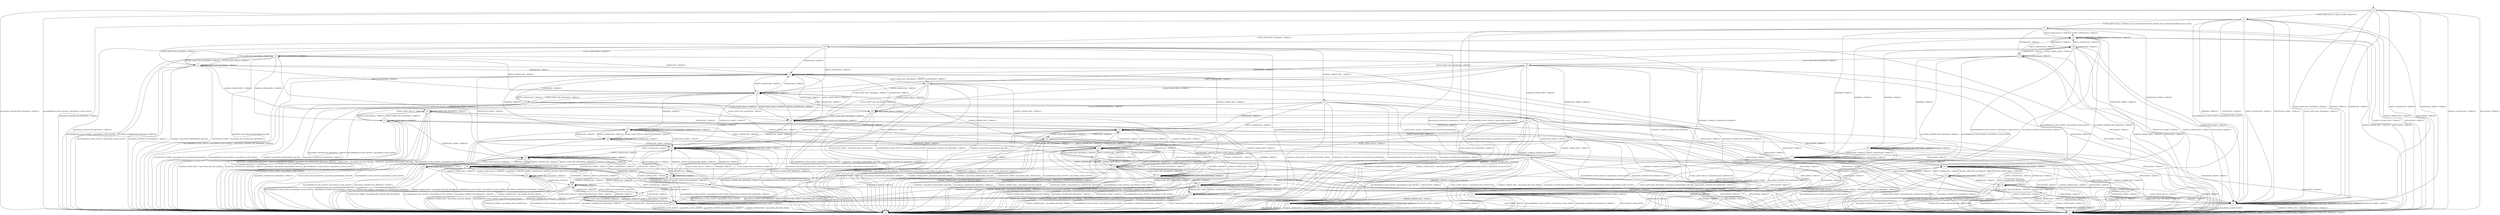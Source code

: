 digraph h4 {
s0 [label="s0"];
s1 [label="s1"];
s2 [label="s2"];
s3 [label="s3"];
s4 [label="s4"];
s5 [label="s5"];
s6 [label="s6"];
s7 [label="s7"];
s31 [label="s31"];
s32 [label="s32"];
s33 [label="s33"];
s8 [label="s8"];
s9 [label="s9"];
s10 [label="s10"];
s11 [label="s11"];
s12 [label="s12"];
s24 [label="s24"];
s38 [label="s38"];
s39 [label="s39"];
s40 [label="s40"];
s41 [label="s41"];
s42 [label="s42"];
s13 [label="s13"];
s14 [label="s14"];
s15 [label="s15"];
s16 [label="s16"];
s17 [label="s17"];
s18 [label="s18"];
s25 [label="s25"];
s26 [label="s26"];
s27 [label="s27"];
s34 [label="s34"];
s35 [label="s35"];
s47 [label="s47"];
s48 [label="s48"];
s49 [label="s49"];
s19 [label="s19"];
s20 [label="s20"];
s21 [label="s21"];
s22 [label="s22"];
s28 [label="s28"];
s29 [label="s29"];
s36 [label="s36"];
s37 [label="s37"];
s43 [label="s43"];
s44 [label="s44"];
s52 [label="s52"];
s23 [label="s23"];
s30 [label="s30"];
s45 [label="s45"];
s46 [label="s46"];
s50 [label="s50"];
s51 [label="s51"];
s0 -> s1 [label="ECDH_CLIENT_HELLO / HELLO_VERIFY_REQUEST+"];
s0 -> s2 [label="ECDH_CLIENT_KEY_EXCHANGE / TIMEOUT"];
s0 -> s3 [label="CHANGE_CIPHER_SPEC / TIMEOUT"];
s0 -> s2 [label="FINISHED / TIMEOUT"];
s0 -> s3 [label="APPLICATION / TIMEOUT"];
s0 -> s2 [label="CERTIFICATE / TIMEOUT"];
s0 -> s2 [label="EMPTY_CERTIFICATE / TIMEOUT"];
s0 -> s2 [label="CERTIFICATE_VERIFY / TIMEOUT"];
s0 -> s4 [label="Alert(WARNING,CLOSE_NOTIFY) / Alert(FATAL,CLOSE_NOTIFY)"];
s0 -> s4 [label="Alert(FATAL,UNEXPECTED_MESSAGE) / TIMEOUT"];
s1 -> s5 [label="ECDH_CLIENT_HELLO / SERVER_HELLO,CERTIFICATE,ECDHE_SERVER_KEY_EXCHANGE,SERVER_HELLO_DONE"];
s1 -> s2 [label="ECDH_CLIENT_KEY_EXCHANGE / TIMEOUT"];
s1 -> s3 [label="CHANGE_CIPHER_SPEC / TIMEOUT"];
s1 -> s2 [label="FINISHED / TIMEOUT"];
s1 -> s3 [label="APPLICATION / TIMEOUT"];
s1 -> s2 [label="CERTIFICATE / TIMEOUT"];
s1 -> s2 [label="EMPTY_CERTIFICATE / TIMEOUT"];
s1 -> s2 [label="CERTIFICATE_VERIFY / TIMEOUT"];
s1 -> s4 [label="Alert(WARNING,CLOSE_NOTIFY) / Alert(FATAL,CLOSE_NOTIFY)"];
s1 -> s4 [label="Alert(FATAL,UNEXPECTED_MESSAGE) / TIMEOUT"];
s2 -> s2 [label="ECDH_CLIENT_HELLO / TIMEOUT"];
s2 -> s2 [label="ECDH_CLIENT_KEY_EXCHANGE / TIMEOUT"];
s2 -> s3 [label="CHANGE_CIPHER_SPEC / TIMEOUT"];
s2 -> s2 [label="FINISHED / TIMEOUT"];
s2 -> s3 [label="APPLICATION / TIMEOUT"];
s2 -> s2 [label="CERTIFICATE / TIMEOUT"];
s2 -> s2 [label="EMPTY_CERTIFICATE / TIMEOUT"];
s2 -> s2 [label="CERTIFICATE_VERIFY / TIMEOUT"];
s2 -> s4 [label="Alert(WARNING,CLOSE_NOTIFY) / Alert(FATAL,CLOSE_NOTIFY)"];
s2 -> s4 [label="Alert(FATAL,UNEXPECTED_MESSAGE) / TIMEOUT"];
s3 -> s3 [label="ECDH_CLIENT_HELLO / TIMEOUT"];
s3 -> s3 [label="ECDH_CLIENT_KEY_EXCHANGE / TIMEOUT"];
s3 -> s3 [label="CHANGE_CIPHER_SPEC / TIMEOUT"];
s3 -> s3 [label="FINISHED / TIMEOUT"];
s3 -> s3 [label="APPLICATION / TIMEOUT"];
s3 -> s3 [label="CERTIFICATE / TIMEOUT"];
s3 -> s3 [label="EMPTY_CERTIFICATE / TIMEOUT"];
s3 -> s3 [label="CERTIFICATE_VERIFY / TIMEOUT"];
s3 -> s3 [label="Alert(WARNING,CLOSE_NOTIFY) / TIMEOUT"];
s3 -> s3 [label="Alert(FATAL,UNEXPECTED_MESSAGE) / TIMEOUT"];
s4 -> s4 [label="ECDH_CLIENT_HELLO / SOCKET_CLOSED"];
s4 -> s4 [label="ECDH_CLIENT_KEY_EXCHANGE / SOCKET_CLOSED"];
s4 -> s4 [label="CHANGE_CIPHER_SPEC / SOCKET_CLOSED"];
s4 -> s4 [label="FINISHED / SOCKET_CLOSED"];
s4 -> s4 [label="APPLICATION / SOCKET_CLOSED"];
s4 -> s4 [label="CERTIFICATE / SOCKET_CLOSED"];
s4 -> s4 [label="EMPTY_CERTIFICATE / SOCKET_CLOSED"];
s4 -> s4 [label="CERTIFICATE_VERIFY / SOCKET_CLOSED"];
s4 -> s4 [label="Alert(WARNING,CLOSE_NOTIFY) / SOCKET_CLOSED"];
s4 -> s4 [label="Alert(FATAL,UNEXPECTED_MESSAGE) / SOCKET_CLOSED"];
s5 -> s31 [label="ECDH_CLIENT_HELLO / TIMEOUT"];
s5 -> s6 [label="ECDH_CLIENT_KEY_EXCHANGE / TIMEOUT"];
s5 -> s3 [label="CHANGE_CIPHER_SPEC / TIMEOUT"];
s5 -> s7 [label="FINISHED / TIMEOUT"];
s5 -> s3 [label="APPLICATION / TIMEOUT"];
s5 -> s32 [label="CERTIFICATE / TIMEOUT"];
s5 -> s31 [label="EMPTY_CERTIFICATE / TIMEOUT"];
s5 -> s33 [label="CERTIFICATE_VERIFY / TIMEOUT"];
s5 -> s4 [label="Alert(WARNING,CLOSE_NOTIFY) / Alert(FATAL,CLOSE_NOTIFY)"];
s5 -> s4 [label="Alert(FATAL,UNEXPECTED_MESSAGE) / TIMEOUT"];
s6 -> s8 [label="ECDH_CLIENT_HELLO / TIMEOUT"];
s6 -> s9 [label="ECDH_CLIENT_KEY_EXCHANGE / TIMEOUT"];
s6 -> s10 [label="CHANGE_CIPHER_SPEC / TIMEOUT"];
s6 -> s11 [label="FINISHED / CHANGE_CIPHER_SPEC,FINISHED"];
s6 -> s3 [label="APPLICATION / TIMEOUT"];
s6 -> s12 [label="CERTIFICATE / TIMEOUT"];
s6 -> s24 [label="EMPTY_CERTIFICATE / TIMEOUT"];
s6 -> s4 [label="CERTIFICATE_VERIFY / Alert(FATAL,NO_CERTIFICATE_RESERVED)"];
s6 -> s4 [label="Alert(WARNING,CLOSE_NOTIFY) / Alert(FATAL,CLOSE_NOTIFY)"];
s6 -> s4 [label="Alert(FATAL,UNEXPECTED_MESSAGE) / TIMEOUT"];
s7 -> s7 [label="ECDH_CLIENT_HELLO / TIMEOUT"];
s7 -> s4 [label="ECDH_CLIENT_KEY_EXCHANGE / Alert(FATAL,HANDSHAKE_FAILURE)"];
s7 -> s3 [label="CHANGE_CIPHER_SPEC / TIMEOUT"];
s7 -> s7 [label="FINISHED / TIMEOUT"];
s7 -> s3 [label="APPLICATION / TIMEOUT"];
s7 -> s7 [label="CERTIFICATE / TIMEOUT"];
s7 -> s7 [label="EMPTY_CERTIFICATE / TIMEOUT"];
s7 -> s33 [label="CERTIFICATE_VERIFY / TIMEOUT"];
s7 -> s4 [label="Alert(WARNING,CLOSE_NOTIFY) / Alert(FATAL,CLOSE_NOTIFY)"];
s7 -> s4 [label="Alert(FATAL,UNEXPECTED_MESSAGE) / TIMEOUT"];
s31 -> s31 [label="ECDH_CLIENT_HELLO / TIMEOUT"];
s31 -> s9 [label="ECDH_CLIENT_KEY_EXCHANGE / TIMEOUT"];
s31 -> s3 [label="CHANGE_CIPHER_SPEC / TIMEOUT"];
s31 -> s7 [label="FINISHED / TIMEOUT"];
s31 -> s3 [label="APPLICATION / TIMEOUT"];
s31 -> s38 [label="CERTIFICATE / TIMEOUT"];
s31 -> s31 [label="EMPTY_CERTIFICATE / TIMEOUT"];
s31 -> s33 [label="CERTIFICATE_VERIFY / TIMEOUT"];
s31 -> s4 [label="Alert(WARNING,CLOSE_NOTIFY) / Alert(FATAL,CLOSE_NOTIFY)"];
s31 -> s4 [label="Alert(FATAL,UNEXPECTED_MESSAGE) / TIMEOUT"];
s32 -> s32 [label="ECDH_CLIENT_HELLO / TIMEOUT"];
s32 -> s39 [label="ECDH_CLIENT_KEY_EXCHANGE / TIMEOUT"];
s32 -> s3 [label="CHANGE_CIPHER_SPEC / TIMEOUT"];
s32 -> s40 [label="FINISHED / TIMEOUT"];
s32 -> s3 [label="APPLICATION / TIMEOUT"];
s32 -> s38 [label="CERTIFICATE / TIMEOUT"];
s32 -> s31 [label="EMPTY_CERTIFICATE / TIMEOUT"];
s32 -> s2 [label="CERTIFICATE_VERIFY / TIMEOUT"];
s32 -> s4 [label="Alert(WARNING,CLOSE_NOTIFY) / Alert(FATAL,CLOSE_NOTIFY)"];
s32 -> s4 [label="Alert(FATAL,UNEXPECTED_MESSAGE) / TIMEOUT"];
s33 -> s33 [label="ECDH_CLIENT_HELLO / TIMEOUT"];
s33 -> s41 [label="ECDH_CLIENT_KEY_EXCHANGE / TIMEOUT"];
s33 -> s3 [label="CHANGE_CIPHER_SPEC / TIMEOUT"];
s33 -> s33 [label="FINISHED / TIMEOUT"];
s33 -> s3 [label="APPLICATION / TIMEOUT"];
s33 -> s42 [label="CERTIFICATE / TIMEOUT"];
s33 -> s33 [label="EMPTY_CERTIFICATE / TIMEOUT"];
s33 -> s33 [label="CERTIFICATE_VERIFY / TIMEOUT"];
s33 -> s4 [label="Alert(WARNING,CLOSE_NOTIFY) / Alert(FATAL,CLOSE_NOTIFY)"];
s33 -> s4 [label="Alert(FATAL,UNEXPECTED_MESSAGE) / TIMEOUT"];
s8 -> s8 [label="ECDH_CLIENT_HELLO / TIMEOUT"];
s8 -> s9 [label="ECDH_CLIENT_KEY_EXCHANGE / TIMEOUT"];
s8 -> s13 [label="CHANGE_CIPHER_SPEC / TIMEOUT"];
s8 -> s4 [label="FINISHED / Alert(FATAL,HANDSHAKE_FAILURE)"];
s8 -> s3 [label="APPLICATION / TIMEOUT"];
s8 -> s12 [label="CERTIFICATE / TIMEOUT"];
s8 -> s24 [label="EMPTY_CERTIFICATE / TIMEOUT"];
s8 -> s34 [label="CERTIFICATE_VERIFY / TIMEOUT"];
s8 -> s4 [label="Alert(WARNING,CLOSE_NOTIFY) / Alert(FATAL,CLOSE_NOTIFY)"];
s8 -> s4 [label="Alert(FATAL,UNEXPECTED_MESSAGE) / TIMEOUT"];
s9 -> s8 [label="ECDH_CLIENT_HELLO / TIMEOUT"];
s9 -> s9 [label="ECDH_CLIENT_KEY_EXCHANGE / TIMEOUT"];
s9 -> s14 [label="CHANGE_CIPHER_SPEC / TIMEOUT"];
s9 -> s4 [label="FINISHED / Alert(FATAL,HANDSHAKE_FAILURE)"];
s9 -> s3 [label="APPLICATION / TIMEOUT"];
s9 -> s12 [label="CERTIFICATE / TIMEOUT"];
s9 -> s24 [label="EMPTY_CERTIFICATE / TIMEOUT"];
s9 -> s4 [label="CERTIFICATE_VERIFY / Alert(FATAL,NO_CERTIFICATE_RESERVED)"];
s9 -> s4 [label="Alert(WARNING,CLOSE_NOTIFY) / Alert(FATAL,CLOSE_NOTIFY)"];
s9 -> s4 [label="Alert(FATAL,UNEXPECTED_MESSAGE) / TIMEOUT"];
s10 -> s13 [label="ECDH_CLIENT_HELLO / TIMEOUT"];
s10 -> s14 [label="ECDH_CLIENT_KEY_EXCHANGE / TIMEOUT"];
s10 -> s4 [label="CHANGE_CIPHER_SPEC / Alert(FATAL,DECODE_ERROR)"];
s10 -> s15 [label="FINISHED / CHANGE_CIPHER_SPEC,FINISHED"];
s10 -> s3 [label="APPLICATION / TIMEOUT"];
s10 -> s16 [label="CERTIFICATE / TIMEOUT"];
s10 -> s17 [label="EMPTY_CERTIFICATE / TIMEOUT"];
s10 -> s4 [label="CERTIFICATE_VERIFY / Alert(FATAL,NO_CERTIFICATE_RESERVED)"];
s10 -> s4 [label="Alert(WARNING,CLOSE_NOTIFY) / Alert(FATAL,CLOSE_NOTIFY)"];
s10 -> s4 [label="Alert(FATAL,UNEXPECTED_MESSAGE) / TIMEOUT"];
s11 -> s11 [label="ECDH_CLIENT_HELLO / TIMEOUT"];
s11 -> s11 [label="ECDH_CLIENT_KEY_EXCHANGE / TIMEOUT"];
s11 -> s15 [label="CHANGE_CIPHER_SPEC / TIMEOUT"];
s11 -> s11 [label="FINISHED / TIMEOUT"];
s11 -> s4 [label="APPLICATION / APPLICATION"];
s11 -> s11 [label="CERTIFICATE / TIMEOUT"];
s11 -> s11 [label="EMPTY_CERTIFICATE / TIMEOUT"];
s11 -> s11 [label="CERTIFICATE_VERIFY / TIMEOUT"];
s11 -> s4 [label="Alert(WARNING,CLOSE_NOTIFY) / Alert(FATAL,CLOSE_NOTIFY)"];
s11 -> s4 [label="Alert(FATAL,UNEXPECTED_MESSAGE) / TIMEOUT"];
s12 -> s25 [label="ECDH_CLIENT_HELLO / TIMEOUT"];
s12 -> s18 [label="ECDH_CLIENT_KEY_EXCHANGE / TIMEOUT"];
s12 -> s16 [label="CHANGE_CIPHER_SPEC / TIMEOUT"];
s12 -> s27 [label="FINISHED / TIMEOUT"];
s12 -> s3 [label="APPLICATION / TIMEOUT"];
s12 -> s12 [label="CERTIFICATE / TIMEOUT"];
s12 -> s24 [label="EMPTY_CERTIFICATE / TIMEOUT"];
s12 -> s35 [label="CERTIFICATE_VERIFY / TIMEOUT"];
s12 -> s4 [label="Alert(WARNING,CLOSE_NOTIFY) / Alert(FATAL,CLOSE_NOTIFY)"];
s12 -> s4 [label="Alert(FATAL,UNEXPECTED_MESSAGE) / TIMEOUT"];
s24 -> s25 [label="ECDH_CLIENT_HELLO / TIMEOUT"];
s24 -> s26 [label="ECDH_CLIENT_KEY_EXCHANGE / TIMEOUT"];
s24 -> s17 [label="CHANGE_CIPHER_SPEC / TIMEOUT"];
s24 -> s27 [label="FINISHED / TIMEOUT"];
s24 -> s3 [label="APPLICATION / TIMEOUT"];
s24 -> s12 [label="CERTIFICATE / TIMEOUT"];
s24 -> s24 [label="EMPTY_CERTIFICATE / TIMEOUT"];
s24 -> s35 [label="CERTIFICATE_VERIFY / TIMEOUT"];
s24 -> s4 [label="Alert(WARNING,CLOSE_NOTIFY) / Alert(FATAL,CLOSE_NOTIFY)"];
s24 -> s4 [label="Alert(FATAL,UNEXPECTED_MESSAGE) / TIMEOUT"];
s38 -> s32 [label="ECDH_CLIENT_HELLO / TIMEOUT"];
s38 -> s18 [label="ECDH_CLIENT_KEY_EXCHANGE / TIMEOUT"];
s38 -> s3 [label="CHANGE_CIPHER_SPEC / TIMEOUT"];
s38 -> s40 [label="FINISHED / TIMEOUT"];
s38 -> s3 [label="APPLICATION / TIMEOUT"];
s38 -> s38 [label="CERTIFICATE / TIMEOUT"];
s38 -> s31 [label="EMPTY_CERTIFICATE / TIMEOUT"];
s38 -> s2 [label="CERTIFICATE_VERIFY / TIMEOUT"];
s38 -> s4 [label="Alert(WARNING,CLOSE_NOTIFY) / Alert(FATAL,CLOSE_NOTIFY)"];
s38 -> s4 [label="Alert(FATAL,UNEXPECTED_MESSAGE) / TIMEOUT"];
s39 -> s22 [label="ECDH_CLIENT_HELLO / TIMEOUT"];
s39 -> s25 [label="ECDH_CLIENT_KEY_EXCHANGE / TIMEOUT"];
s39 -> s47 [label="CHANGE_CIPHER_SPEC / TIMEOUT"];
s39 -> s11 [label="FINISHED / CHANGE_CIPHER_SPEC,FINISHED"];
s39 -> s3 [label="APPLICATION / TIMEOUT"];
s39 -> s12 [label="CERTIFICATE / TIMEOUT"];
s39 -> s24 [label="EMPTY_CERTIFICATE / TIMEOUT"];
s39 -> s48 [label="CERTIFICATE_VERIFY / TIMEOUT"];
s39 -> s4 [label="Alert(WARNING,CLOSE_NOTIFY) / Alert(FATAL,CLOSE_NOTIFY)"];
s39 -> s4 [label="Alert(FATAL,UNEXPECTED_MESSAGE) / TIMEOUT"];
s40 -> s40 [label="ECDH_CLIENT_HELLO / TIMEOUT"];
s40 -> s40 [label="ECDH_CLIENT_KEY_EXCHANGE / TIMEOUT"];
s40 -> s3 [label="CHANGE_CIPHER_SPEC / TIMEOUT"];
s40 -> s40 [label="FINISHED / TIMEOUT"];
s40 -> s3 [label="APPLICATION / TIMEOUT"];
s40 -> s7 [label="CERTIFICATE / TIMEOUT"];
s40 -> s7 [label="EMPTY_CERTIFICATE / TIMEOUT"];
s40 -> s2 [label="CERTIFICATE_VERIFY / TIMEOUT"];
s40 -> s4 [label="Alert(WARNING,CLOSE_NOTIFY) / Alert(FATAL,CLOSE_NOTIFY)"];
s40 -> s4 [label="Alert(FATAL,UNEXPECTED_MESSAGE) / TIMEOUT"];
s41 -> s33 [label="ECDH_CLIENT_HELLO / TIMEOUT"];
s41 -> s41 [label="ECDH_CLIENT_KEY_EXCHANGE / TIMEOUT"];
s41 -> s3 [label="CHANGE_CIPHER_SPEC / TIMEOUT"];
s41 -> s33 [label="FINISHED / TIMEOUT"];
s41 -> s3 [label="APPLICATION / TIMEOUT"];
s41 -> s42 [label="CERTIFICATE / TIMEOUT"];
s41 -> s33 [label="EMPTY_CERTIFICATE / TIMEOUT"];
s41 -> s4 [label="CERTIFICATE_VERIFY / Alert(FATAL,NO_CERTIFICATE_RESERVED)"];
s41 -> s4 [label="Alert(WARNING,CLOSE_NOTIFY) / Alert(FATAL,CLOSE_NOTIFY)"];
s41 -> s4 [label="Alert(FATAL,UNEXPECTED_MESSAGE) / TIMEOUT"];
s42 -> s2 [label="ECDH_CLIENT_HELLO / TIMEOUT"];
s42 -> s49 [label="ECDH_CLIENT_KEY_EXCHANGE / TIMEOUT"];
s42 -> s3 [label="CHANGE_CIPHER_SPEC / TIMEOUT"];
s42 -> s2 [label="FINISHED / TIMEOUT"];
s42 -> s3 [label="APPLICATION / TIMEOUT"];
s42 -> s42 [label="CERTIFICATE / TIMEOUT"];
s42 -> s33 [label="EMPTY_CERTIFICATE / TIMEOUT"];
s42 -> s2 [label="CERTIFICATE_VERIFY / TIMEOUT"];
s42 -> s4 [label="Alert(WARNING,CLOSE_NOTIFY) / Alert(FATAL,CLOSE_NOTIFY)"];
s42 -> s4 [label="Alert(FATAL,UNEXPECTED_MESSAGE) / TIMEOUT"];
s13 -> s13 [label="ECDH_CLIENT_HELLO / TIMEOUT"];
s13 -> s14 [label="ECDH_CLIENT_KEY_EXCHANGE / TIMEOUT"];
s13 -> s4 [label="CHANGE_CIPHER_SPEC / Alert(FATAL,DECODE_ERROR)"];
s13 -> s4 [label="FINISHED / Alert(FATAL,HANDSHAKE_FAILURE)"];
s13 -> s3 [label="APPLICATION / TIMEOUT"];
s13 -> s16 [label="CERTIFICATE / TIMEOUT"];
s13 -> s17 [label="EMPTY_CERTIFICATE / TIMEOUT"];
s13 -> s36 [label="CERTIFICATE_VERIFY / TIMEOUT"];
s13 -> s4 [label="Alert(WARNING,CLOSE_NOTIFY) / Alert(FATAL,CLOSE_NOTIFY)"];
s13 -> s4 [label="Alert(FATAL,UNEXPECTED_MESSAGE) / TIMEOUT"];
s14 -> s13 [label="ECDH_CLIENT_HELLO / TIMEOUT"];
s14 -> s14 [label="ECDH_CLIENT_KEY_EXCHANGE / TIMEOUT"];
s14 -> s4 [label="CHANGE_CIPHER_SPEC / Alert(FATAL,DECODE_ERROR)"];
s14 -> s4 [label="FINISHED / Alert(FATAL,HANDSHAKE_FAILURE)"];
s14 -> s3 [label="APPLICATION / TIMEOUT"];
s14 -> s16 [label="CERTIFICATE / TIMEOUT"];
s14 -> s17 [label="EMPTY_CERTIFICATE / TIMEOUT"];
s14 -> s4 [label="CERTIFICATE_VERIFY / Alert(FATAL,NO_CERTIFICATE_RESERVED)"];
s14 -> s4 [label="Alert(WARNING,CLOSE_NOTIFY) / Alert(FATAL,CLOSE_NOTIFY)"];
s14 -> s4 [label="Alert(FATAL,UNEXPECTED_MESSAGE) / TIMEOUT"];
s15 -> s15 [label="ECDH_CLIENT_HELLO / TIMEOUT"];
s15 -> s15 [label="ECDH_CLIENT_KEY_EXCHANGE / TIMEOUT"];
s15 -> s4 [label="CHANGE_CIPHER_SPEC / Alert(FATAL,DECODE_ERROR)"];
s15 -> s15 [label="FINISHED / TIMEOUT"];
s15 -> s4 [label="APPLICATION / APPLICATION"];
s15 -> s15 [label="CERTIFICATE / TIMEOUT"];
s15 -> s15 [label="EMPTY_CERTIFICATE / TIMEOUT"];
s15 -> s15 [label="CERTIFICATE_VERIFY / TIMEOUT"];
s15 -> s4 [label="Alert(WARNING,CLOSE_NOTIFY) / Alert(FATAL,CLOSE_NOTIFY)"];
s15 -> s4 [label="Alert(FATAL,UNEXPECTED_MESSAGE) / TIMEOUT"];
s16 -> s19 [label="ECDH_CLIENT_HELLO / TIMEOUT"];
s16 -> s20 [label="ECDH_CLIENT_KEY_EXCHANGE / TIMEOUT"];
s16 -> s4 [label="CHANGE_CIPHER_SPEC / Alert(FATAL,DECODE_ERROR)"];
s16 -> s28 [label="FINISHED / TIMEOUT"];
s16 -> s3 [label="APPLICATION / TIMEOUT"];
s16 -> s16 [label="CERTIFICATE / TIMEOUT"];
s16 -> s17 [label="EMPTY_CERTIFICATE / TIMEOUT"];
s16 -> s37 [label="CERTIFICATE_VERIFY / TIMEOUT"];
s16 -> s4 [label="Alert(WARNING,CLOSE_NOTIFY) / Alert(FATAL,CLOSE_NOTIFY)"];
s16 -> s4 [label="Alert(FATAL,UNEXPECTED_MESSAGE) / TIMEOUT"];
s17 -> s19 [label="ECDH_CLIENT_HELLO / TIMEOUT"];
s17 -> s21 [label="ECDH_CLIENT_KEY_EXCHANGE / TIMEOUT"];
s17 -> s4 [label="CHANGE_CIPHER_SPEC / Alert(FATAL,DECODE_ERROR)"];
s17 -> s28 [label="FINISHED / TIMEOUT"];
s17 -> s3 [label="APPLICATION / TIMEOUT"];
s17 -> s16 [label="CERTIFICATE / TIMEOUT"];
s17 -> s17 [label="EMPTY_CERTIFICATE / TIMEOUT"];
s17 -> s37 [label="CERTIFICATE_VERIFY / TIMEOUT"];
s17 -> s4 [label="Alert(WARNING,CLOSE_NOTIFY) / Alert(FATAL,CLOSE_NOTIFY)"];
s17 -> s4 [label="Alert(FATAL,UNEXPECTED_MESSAGE) / TIMEOUT"];
s18 -> s22 [label="ECDH_CLIENT_HELLO / TIMEOUT"];
s18 -> s25 [label="ECDH_CLIENT_KEY_EXCHANGE / TIMEOUT"];
s18 -> s20 [label="CHANGE_CIPHER_SPEC / TIMEOUT"];
s18 -> s4 [label="FINISHED / Alert(FATAL,HANDSHAKE_FAILURE)"];
s18 -> s3 [label="APPLICATION / TIMEOUT"];
s18 -> s12 [label="CERTIFICATE / TIMEOUT"];
s18 -> s24 [label="EMPTY_CERTIFICATE / TIMEOUT"];
s18 -> s4 [label="CERTIFICATE_VERIFY / Alert(FATAL,BAD_CERTIFICATE)"];
s18 -> s4 [label="Alert(WARNING,CLOSE_NOTIFY) / Alert(FATAL,CLOSE_NOTIFY)"];
s18 -> s4 [label="Alert(FATAL,UNEXPECTED_MESSAGE) / TIMEOUT"];
s25 -> s25 [label="ECDH_CLIENT_HELLO / TIMEOUT"];
s25 -> s25 [label="ECDH_CLIENT_KEY_EXCHANGE / TIMEOUT"];
s25 -> s19 [label="CHANGE_CIPHER_SPEC / TIMEOUT"];
s25 -> s27 [label="FINISHED / TIMEOUT"];
s25 -> s3 [label="APPLICATION / TIMEOUT"];
s25 -> s12 [label="CERTIFICATE / TIMEOUT"];
s25 -> s24 [label="EMPTY_CERTIFICATE / TIMEOUT"];
s25 -> s35 [label="CERTIFICATE_VERIFY / TIMEOUT"];
s25 -> s4 [label="Alert(WARNING,CLOSE_NOTIFY) / Alert(FATAL,CLOSE_NOTIFY)"];
s25 -> s4 [label="Alert(FATAL,UNEXPECTED_MESSAGE) / TIMEOUT"];
s26 -> s22 [label="ECDH_CLIENT_HELLO / TIMEOUT"];
s26 -> s25 [label="ECDH_CLIENT_KEY_EXCHANGE / TIMEOUT"];
s26 -> s21 [label="CHANGE_CIPHER_SPEC / TIMEOUT"];
s26 -> s4 [label="FINISHED / Alert(FATAL,HANDSHAKE_FAILURE)"];
s26 -> s3 [label="APPLICATION / TIMEOUT"];
s26 -> s12 [label="CERTIFICATE / TIMEOUT"];
s26 -> s24 [label="EMPTY_CERTIFICATE / TIMEOUT"];
s26 -> s4 [label="CERTIFICATE_VERIFY / Alert(FATAL,NO_CERTIFICATE_RESERVED)"];
s26 -> s4 [label="Alert(WARNING,CLOSE_NOTIFY) / Alert(FATAL,CLOSE_NOTIFY)"];
s26 -> s4 [label="Alert(FATAL,UNEXPECTED_MESSAGE) / TIMEOUT"];
s27 -> s27 [label="ECDH_CLIENT_HELLO / TIMEOUT"];
s27 -> s27 [label="ECDH_CLIENT_KEY_EXCHANGE / TIMEOUT"];
s27 -> s28 [label="CHANGE_CIPHER_SPEC / TIMEOUT"];
s27 -> s27 [label="FINISHED / TIMEOUT"];
s27 -> s3 [label="APPLICATION / TIMEOUT"];
s27 -> s29 [label="CERTIFICATE / TIMEOUT"];
s27 -> s29 [label="EMPTY_CERTIFICATE / TIMEOUT"];
s27 -> s35 [label="CERTIFICATE_VERIFY / TIMEOUT"];
s27 -> s4 [label="Alert(WARNING,CLOSE_NOTIFY) / Alert(FATAL,CLOSE_NOTIFY)"];
s27 -> s4 [label="Alert(FATAL,UNEXPECTED_MESSAGE) / TIMEOUT"];
s34 -> s34 [label="ECDH_CLIENT_HELLO / TIMEOUT"];
s34 -> s43 [label="ECDH_CLIENT_KEY_EXCHANGE / TIMEOUT"];
s34 -> s36 [label="CHANGE_CIPHER_SPEC / TIMEOUT"];
s34 -> s34 [label="FINISHED / TIMEOUT"];
s34 -> s3 [label="APPLICATION / TIMEOUT"];
s34 -> s44 [label="CERTIFICATE / TIMEOUT"];
s34 -> s34 [label="EMPTY_CERTIFICATE / TIMEOUT"];
s34 -> s34 [label="CERTIFICATE_VERIFY / TIMEOUT"];
s34 -> s4 [label="Alert(WARNING,CLOSE_NOTIFY) / Alert(FATAL,CLOSE_NOTIFY)"];
s34 -> s4 [label="Alert(FATAL,UNEXPECTED_MESSAGE) / TIMEOUT"];
s35 -> s35 [label="ECDH_CLIENT_HELLO / TIMEOUT"];
s35 -> s35 [label="ECDH_CLIENT_KEY_EXCHANGE / TIMEOUT"];
s35 -> s37 [label="CHANGE_CIPHER_SPEC / TIMEOUT"];
s35 -> s35 [label="FINISHED / TIMEOUT"];
s35 -> s3 [label="APPLICATION / TIMEOUT"];
s35 -> s44 [label="CERTIFICATE / TIMEOUT"];
s35 -> s34 [label="EMPTY_CERTIFICATE / TIMEOUT"];
s35 -> s35 [label="CERTIFICATE_VERIFY / TIMEOUT"];
s35 -> s4 [label="Alert(WARNING,CLOSE_NOTIFY) / Alert(FATAL,CLOSE_NOTIFY)"];
s35 -> s4 [label="Alert(FATAL,UNEXPECTED_MESSAGE) / TIMEOUT"];
s47 -> s23 [label="ECDH_CLIENT_HELLO / TIMEOUT"];
s47 -> s19 [label="ECDH_CLIENT_KEY_EXCHANGE / TIMEOUT"];
s47 -> s4 [label="CHANGE_CIPHER_SPEC / Alert(FATAL,DECODE_ERROR)"];
s47 -> s15 [label="FINISHED / CHANGE_CIPHER_SPEC,FINISHED"];
s47 -> s3 [label="APPLICATION / TIMEOUT"];
s47 -> s16 [label="CERTIFICATE / TIMEOUT"];
s47 -> s17 [label="EMPTY_CERTIFICATE / TIMEOUT"];
s47 -> s52 [label="CERTIFICATE_VERIFY / TIMEOUT"];
s47 -> s4 [label="Alert(WARNING,CLOSE_NOTIFY) / Alert(FATAL,CLOSE_NOTIFY)"];
s47 -> s4 [label="Alert(FATAL,UNEXPECTED_MESSAGE) / TIMEOUT"];
s48 -> s4 [label="ECDH_CLIENT_HELLO / Alert(FATAL,BAD_CERTIFICATE)"];
s48 -> s35 [label="ECDH_CLIENT_KEY_EXCHANGE / TIMEOUT"];
s48 -> s52 [label="CHANGE_CIPHER_SPEC / TIMEOUT"];
s48 -> s11 [label="FINISHED / CHANGE_CIPHER_SPEC,FINISHED"];
s48 -> s3 [label="APPLICATION / TIMEOUT"];
s48 -> s44 [label="CERTIFICATE / TIMEOUT"];
s48 -> s34 [label="EMPTY_CERTIFICATE / TIMEOUT"];
s48 -> s35 [label="CERTIFICATE_VERIFY / TIMEOUT"];
s48 -> s4 [label="Alert(WARNING,CLOSE_NOTIFY) / Alert(FATAL,CLOSE_NOTIFY)"];
s48 -> s4 [label="Alert(FATAL,UNEXPECTED_MESSAGE) / TIMEOUT"];
s49 -> s2 [label="ECDH_CLIENT_HELLO / TIMEOUT"];
s49 -> s2 [label="ECDH_CLIENT_KEY_EXCHANGE / TIMEOUT"];
s49 -> s3 [label="CHANGE_CIPHER_SPEC / TIMEOUT"];
s49 -> s2 [label="FINISHED / TIMEOUT"];
s49 -> s3 [label="APPLICATION / TIMEOUT"];
s49 -> s42 [label="CERTIFICATE / TIMEOUT"];
s49 -> s33 [label="EMPTY_CERTIFICATE / TIMEOUT"];
s49 -> s4 [label="CERTIFICATE_VERIFY / Alert(FATAL,BAD_CERTIFICATE)"];
s49 -> s4 [label="Alert(WARNING,CLOSE_NOTIFY) / Alert(FATAL,CLOSE_NOTIFY)"];
s49 -> s4 [label="Alert(FATAL,UNEXPECTED_MESSAGE) / TIMEOUT"];
s19 -> s19 [label="ECDH_CLIENT_HELLO / TIMEOUT"];
s19 -> s19 [label="ECDH_CLIENT_KEY_EXCHANGE / TIMEOUT"];
s19 -> s4 [label="CHANGE_CIPHER_SPEC / Alert(FATAL,DECODE_ERROR)"];
s19 -> s28 [label="FINISHED / TIMEOUT"];
s19 -> s3 [label="APPLICATION / TIMEOUT"];
s19 -> s16 [label="CERTIFICATE / TIMEOUT"];
s19 -> s17 [label="EMPTY_CERTIFICATE / TIMEOUT"];
s19 -> s37 [label="CERTIFICATE_VERIFY / TIMEOUT"];
s19 -> s4 [label="Alert(WARNING,CLOSE_NOTIFY) / Alert(FATAL,CLOSE_NOTIFY)"];
s19 -> s4 [label="Alert(FATAL,UNEXPECTED_MESSAGE) / TIMEOUT"];
s20 -> s23 [label="ECDH_CLIENT_HELLO / TIMEOUT"];
s20 -> s19 [label="ECDH_CLIENT_KEY_EXCHANGE / TIMEOUT"];
s20 -> s4 [label="CHANGE_CIPHER_SPEC / Alert(FATAL,DECODE_ERROR)"];
s20 -> s4 [label="FINISHED / Alert(FATAL,HANDSHAKE_FAILURE)"];
s20 -> s3 [label="APPLICATION / TIMEOUT"];
s20 -> s16 [label="CERTIFICATE / TIMEOUT"];
s20 -> s17 [label="EMPTY_CERTIFICATE / TIMEOUT"];
s20 -> s4 [label="CERTIFICATE_VERIFY / Alert(FATAL,BAD_CERTIFICATE)"];
s20 -> s4 [label="Alert(WARNING,CLOSE_NOTIFY) / Alert(FATAL,CLOSE_NOTIFY)"];
s20 -> s4 [label="Alert(FATAL,UNEXPECTED_MESSAGE) / TIMEOUT"];
s21 -> s23 [label="ECDH_CLIENT_HELLO / TIMEOUT"];
s21 -> s19 [label="ECDH_CLIENT_KEY_EXCHANGE / TIMEOUT"];
s21 -> s4 [label="CHANGE_CIPHER_SPEC / Alert(FATAL,DECODE_ERROR)"];
s21 -> s4 [label="FINISHED / Alert(FATAL,HANDSHAKE_FAILURE)"];
s21 -> s3 [label="APPLICATION / TIMEOUT"];
s21 -> s16 [label="CERTIFICATE / TIMEOUT"];
s21 -> s17 [label="EMPTY_CERTIFICATE / TIMEOUT"];
s21 -> s4 [label="CERTIFICATE_VERIFY / Alert(FATAL,NO_CERTIFICATE_RESERVED)"];
s21 -> s4 [label="Alert(WARNING,CLOSE_NOTIFY) / Alert(FATAL,CLOSE_NOTIFY)"];
s21 -> s4 [label="Alert(FATAL,UNEXPECTED_MESSAGE) / TIMEOUT"];
s22 -> s22 [label="ECDH_CLIENT_HELLO / TIMEOUT"];
s22 -> s25 [label="ECDH_CLIENT_KEY_EXCHANGE / TIMEOUT"];
s22 -> s23 [label="CHANGE_CIPHER_SPEC / TIMEOUT"];
s22 -> s4 [label="FINISHED / Alert(FATAL,HANDSHAKE_FAILURE)"];
s22 -> s3 [label="APPLICATION / TIMEOUT"];
s22 -> s12 [label="CERTIFICATE / TIMEOUT"];
s22 -> s24 [label="EMPTY_CERTIFICATE / TIMEOUT"];
s22 -> s35 [label="CERTIFICATE_VERIFY / TIMEOUT"];
s22 -> s4 [label="Alert(WARNING,CLOSE_NOTIFY) / Alert(FATAL,CLOSE_NOTIFY)"];
s22 -> s4 [label="Alert(FATAL,UNEXPECTED_MESSAGE) / TIMEOUT"];
s28 -> s28 [label="ECDH_CLIENT_HELLO / TIMEOUT"];
s28 -> s28 [label="ECDH_CLIENT_KEY_EXCHANGE / TIMEOUT"];
s28 -> s4 [label="CHANGE_CIPHER_SPEC / Alert(FATAL,DECODE_ERROR)"];
s28 -> s28 [label="FINISHED / TIMEOUT"];
s28 -> s3 [label="APPLICATION / TIMEOUT"];
s28 -> s30 [label="CERTIFICATE / TIMEOUT"];
s28 -> s30 [label="EMPTY_CERTIFICATE / TIMEOUT"];
s28 -> s37 [label="CERTIFICATE_VERIFY / TIMEOUT"];
s28 -> s4 [label="Alert(WARNING,CLOSE_NOTIFY) / Alert(FATAL,CLOSE_NOTIFY)"];
s28 -> s4 [label="Alert(FATAL,UNEXPECTED_MESSAGE) / TIMEOUT"];
s29 -> s27 [label="ECDH_CLIENT_HELLO / TIMEOUT"];
s29 -> s4 [label="ECDH_CLIENT_KEY_EXCHANGE / Alert(FATAL,HANDSHAKE_FAILURE)"];
s29 -> s30 [label="CHANGE_CIPHER_SPEC / TIMEOUT"];
s29 -> s27 [label="FINISHED / TIMEOUT"];
s29 -> s3 [label="APPLICATION / TIMEOUT"];
s29 -> s29 [label="CERTIFICATE / TIMEOUT"];
s29 -> s29 [label="EMPTY_CERTIFICATE / TIMEOUT"];
s29 -> s35 [label="CERTIFICATE_VERIFY / TIMEOUT"];
s29 -> s4 [label="Alert(WARNING,CLOSE_NOTIFY) / Alert(FATAL,CLOSE_NOTIFY)"];
s29 -> s4 [label="Alert(FATAL,UNEXPECTED_MESSAGE) / TIMEOUT"];
s36 -> s36 [label="ECDH_CLIENT_HELLO / TIMEOUT"];
s36 -> s45 [label="ECDH_CLIENT_KEY_EXCHANGE / TIMEOUT"];
s36 -> s4 [label="CHANGE_CIPHER_SPEC / Alert(FATAL,DECODE_ERROR)"];
s36 -> s36 [label="FINISHED / TIMEOUT"];
s36 -> s3 [label="APPLICATION / TIMEOUT"];
s36 -> s46 [label="CERTIFICATE / TIMEOUT"];
s36 -> s36 [label="EMPTY_CERTIFICATE / TIMEOUT"];
s36 -> s36 [label="CERTIFICATE_VERIFY / TIMEOUT"];
s36 -> s4 [label="Alert(WARNING,CLOSE_NOTIFY) / Alert(FATAL,CLOSE_NOTIFY)"];
s36 -> s4 [label="Alert(FATAL,UNEXPECTED_MESSAGE) / TIMEOUT"];
s37 -> s37 [label="ECDH_CLIENT_HELLO / TIMEOUT"];
s37 -> s37 [label="ECDH_CLIENT_KEY_EXCHANGE / TIMEOUT"];
s37 -> s4 [label="CHANGE_CIPHER_SPEC / Alert(FATAL,DECODE_ERROR)"];
s37 -> s37 [label="FINISHED / TIMEOUT"];
s37 -> s3 [label="APPLICATION / TIMEOUT"];
s37 -> s46 [label="CERTIFICATE / TIMEOUT"];
s37 -> s36 [label="EMPTY_CERTIFICATE / TIMEOUT"];
s37 -> s37 [label="CERTIFICATE_VERIFY / TIMEOUT"];
s37 -> s4 [label="Alert(WARNING,CLOSE_NOTIFY) / Alert(FATAL,CLOSE_NOTIFY)"];
s37 -> s4 [label="Alert(FATAL,UNEXPECTED_MESSAGE) / TIMEOUT"];
s43 -> s34 [label="ECDH_CLIENT_HELLO / TIMEOUT"];
s43 -> s43 [label="ECDH_CLIENT_KEY_EXCHANGE / TIMEOUT"];
s43 -> s45 [label="CHANGE_CIPHER_SPEC / TIMEOUT"];
s43 -> s34 [label="FINISHED / TIMEOUT"];
s43 -> s3 [label="APPLICATION / TIMEOUT"];
s43 -> s44 [label="CERTIFICATE / TIMEOUT"];
s43 -> s34 [label="EMPTY_CERTIFICATE / TIMEOUT"];
s43 -> s4 [label="CERTIFICATE_VERIFY / Alert(FATAL,NO_CERTIFICATE_RESERVED)"];
s43 -> s4 [label="Alert(WARNING,CLOSE_NOTIFY) / Alert(FATAL,CLOSE_NOTIFY)"];
s43 -> s4 [label="Alert(FATAL,UNEXPECTED_MESSAGE) / TIMEOUT"];
s44 -> s35 [label="ECDH_CLIENT_HELLO / TIMEOUT"];
s44 -> s50 [label="ECDH_CLIENT_KEY_EXCHANGE / TIMEOUT"];
s44 -> s46 [label="CHANGE_CIPHER_SPEC / TIMEOUT"];
s44 -> s35 [label="FINISHED / TIMEOUT"];
s44 -> s3 [label="APPLICATION / TIMEOUT"];
s44 -> s44 [label="CERTIFICATE / TIMEOUT"];
s44 -> s34 [label="EMPTY_CERTIFICATE / TIMEOUT"];
s44 -> s35 [label="CERTIFICATE_VERIFY / TIMEOUT"];
s44 -> s4 [label="Alert(WARNING,CLOSE_NOTIFY) / Alert(FATAL,CLOSE_NOTIFY)"];
s44 -> s4 [label="Alert(FATAL,UNEXPECTED_MESSAGE) / TIMEOUT"];
s52 -> s4 [label="ECDH_CLIENT_HELLO / Alert(FATAL,BAD_CERTIFICATE)"];
s52 -> s37 [label="ECDH_CLIENT_KEY_EXCHANGE / TIMEOUT"];
s52 -> s4 [label="CHANGE_CIPHER_SPEC / Alert(FATAL,DECODE_ERROR)"];
s52 -> s15 [label="FINISHED / CHANGE_CIPHER_SPEC,FINISHED"];
s52 -> s3 [label="APPLICATION / TIMEOUT"];
s52 -> s46 [label="CERTIFICATE / TIMEOUT"];
s52 -> s36 [label="EMPTY_CERTIFICATE / TIMEOUT"];
s52 -> s37 [label="CERTIFICATE_VERIFY / TIMEOUT"];
s52 -> s4 [label="Alert(WARNING,CLOSE_NOTIFY) / Alert(FATAL,CLOSE_NOTIFY)"];
s52 -> s4 [label="Alert(FATAL,UNEXPECTED_MESSAGE) / TIMEOUT"];
s23 -> s23 [label="ECDH_CLIENT_HELLO / TIMEOUT"];
s23 -> s19 [label="ECDH_CLIENT_KEY_EXCHANGE / TIMEOUT"];
s23 -> s4 [label="CHANGE_CIPHER_SPEC / Alert(FATAL,DECODE_ERROR)"];
s23 -> s4 [label="FINISHED / Alert(FATAL,HANDSHAKE_FAILURE)"];
s23 -> s3 [label="APPLICATION / TIMEOUT"];
s23 -> s16 [label="CERTIFICATE / TIMEOUT"];
s23 -> s17 [label="EMPTY_CERTIFICATE / TIMEOUT"];
s23 -> s37 [label="CERTIFICATE_VERIFY / TIMEOUT"];
s23 -> s4 [label="Alert(WARNING,CLOSE_NOTIFY) / Alert(FATAL,CLOSE_NOTIFY)"];
s23 -> s4 [label="Alert(FATAL,UNEXPECTED_MESSAGE) / TIMEOUT"];
s30 -> s28 [label="ECDH_CLIENT_HELLO / TIMEOUT"];
s30 -> s4 [label="ECDH_CLIENT_KEY_EXCHANGE / Alert(FATAL,HANDSHAKE_FAILURE)"];
s30 -> s4 [label="CHANGE_CIPHER_SPEC / Alert(FATAL,DECODE_ERROR)"];
s30 -> s28 [label="FINISHED / TIMEOUT"];
s30 -> s3 [label="APPLICATION / TIMEOUT"];
s30 -> s30 [label="CERTIFICATE / TIMEOUT"];
s30 -> s30 [label="EMPTY_CERTIFICATE / TIMEOUT"];
s30 -> s37 [label="CERTIFICATE_VERIFY / TIMEOUT"];
s30 -> s4 [label="Alert(WARNING,CLOSE_NOTIFY) / Alert(FATAL,CLOSE_NOTIFY)"];
s30 -> s4 [label="Alert(FATAL,UNEXPECTED_MESSAGE) / TIMEOUT"];
s45 -> s36 [label="ECDH_CLIENT_HELLO / TIMEOUT"];
s45 -> s45 [label="ECDH_CLIENT_KEY_EXCHANGE / TIMEOUT"];
s45 -> s4 [label="CHANGE_CIPHER_SPEC / Alert(FATAL,DECODE_ERROR)"];
s45 -> s36 [label="FINISHED / TIMEOUT"];
s45 -> s3 [label="APPLICATION / TIMEOUT"];
s45 -> s46 [label="CERTIFICATE / TIMEOUT"];
s45 -> s36 [label="EMPTY_CERTIFICATE / TIMEOUT"];
s45 -> s4 [label="CERTIFICATE_VERIFY / Alert(FATAL,NO_CERTIFICATE_RESERVED)"];
s45 -> s4 [label="Alert(WARNING,CLOSE_NOTIFY) / Alert(FATAL,CLOSE_NOTIFY)"];
s45 -> s4 [label="Alert(FATAL,UNEXPECTED_MESSAGE) / TIMEOUT"];
s46 -> s37 [label="ECDH_CLIENT_HELLO / TIMEOUT"];
s46 -> s51 [label="ECDH_CLIENT_KEY_EXCHANGE / TIMEOUT"];
s46 -> s4 [label="CHANGE_CIPHER_SPEC / Alert(FATAL,DECODE_ERROR)"];
s46 -> s37 [label="FINISHED / TIMEOUT"];
s46 -> s3 [label="APPLICATION / TIMEOUT"];
s46 -> s46 [label="CERTIFICATE / TIMEOUT"];
s46 -> s36 [label="EMPTY_CERTIFICATE / TIMEOUT"];
s46 -> s37 [label="CERTIFICATE_VERIFY / TIMEOUT"];
s46 -> s4 [label="Alert(WARNING,CLOSE_NOTIFY) / Alert(FATAL,CLOSE_NOTIFY)"];
s46 -> s4 [label="Alert(FATAL,UNEXPECTED_MESSAGE) / TIMEOUT"];
s50 -> s35 [label="ECDH_CLIENT_HELLO / TIMEOUT"];
s50 -> s35 [label="ECDH_CLIENT_KEY_EXCHANGE / TIMEOUT"];
s50 -> s51 [label="CHANGE_CIPHER_SPEC / TIMEOUT"];
s50 -> s35 [label="FINISHED / TIMEOUT"];
s50 -> s3 [label="APPLICATION / TIMEOUT"];
s50 -> s44 [label="CERTIFICATE / TIMEOUT"];
s50 -> s34 [label="EMPTY_CERTIFICATE / TIMEOUT"];
s50 -> s4 [label="CERTIFICATE_VERIFY / Alert(FATAL,BAD_CERTIFICATE)"];
s50 -> s4 [label="Alert(WARNING,CLOSE_NOTIFY) / Alert(FATAL,CLOSE_NOTIFY)"];
s50 -> s4 [label="Alert(FATAL,UNEXPECTED_MESSAGE) / TIMEOUT"];
s51 -> s37 [label="ECDH_CLIENT_HELLO / TIMEOUT"];
s51 -> s37 [label="ECDH_CLIENT_KEY_EXCHANGE / TIMEOUT"];
s51 -> s4 [label="CHANGE_CIPHER_SPEC / Alert(FATAL,DECODE_ERROR)"];
s51 -> s37 [label="FINISHED / TIMEOUT"];
s51 -> s3 [label="APPLICATION / TIMEOUT"];
s51 -> s46 [label="CERTIFICATE / TIMEOUT"];
s51 -> s36 [label="EMPTY_CERTIFICATE / TIMEOUT"];
s51 -> s4 [label="CERTIFICATE_VERIFY / Alert(FATAL,BAD_CERTIFICATE)"];
s51 -> s4 [label="Alert(WARNING,CLOSE_NOTIFY) / Alert(FATAL,CLOSE_NOTIFY)"];
s51 -> s4 [label="Alert(FATAL,UNEXPECTED_MESSAGE) / TIMEOUT"];
__start0 [shape=none, label=""];
__start0 -> s0 [label=""];
}

